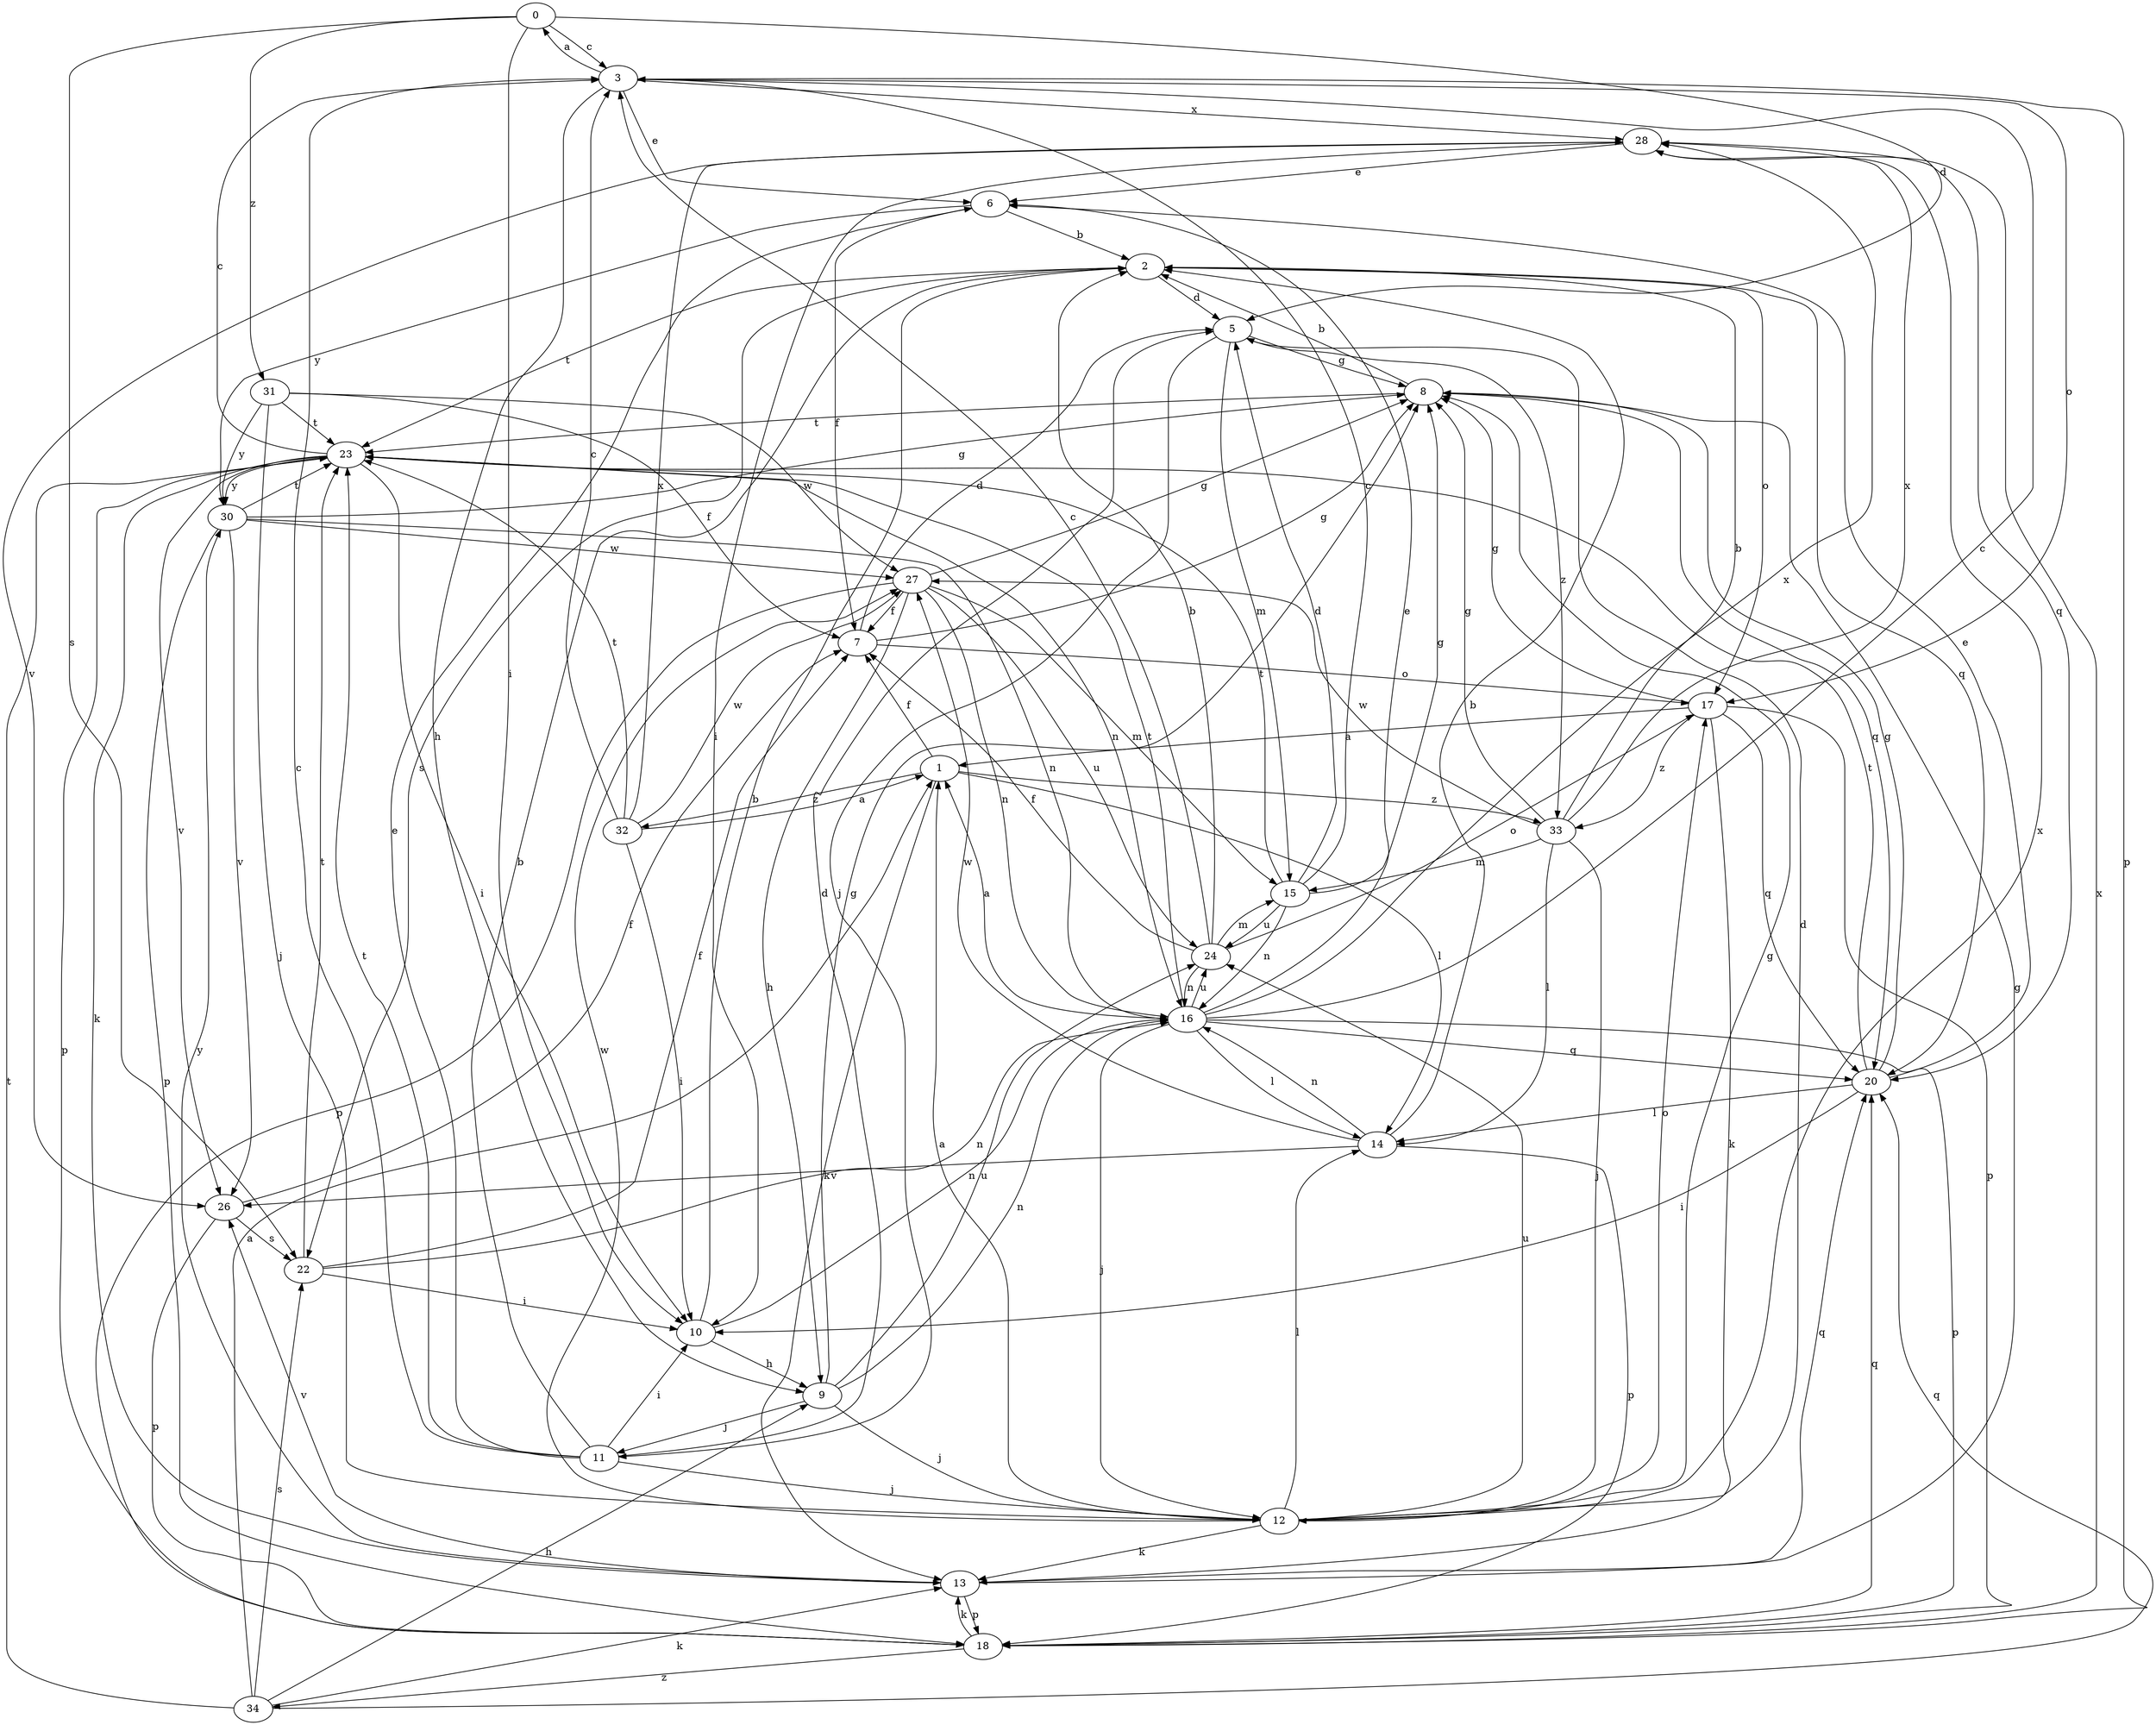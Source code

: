 strict digraph  {
0;
1;
2;
3;
5;
6;
7;
8;
9;
10;
11;
12;
13;
14;
15;
16;
17;
18;
20;
22;
23;
24;
26;
27;
28;
30;
31;
32;
33;
34;
0 -> 3  [label=c];
0 -> 5  [label=d];
0 -> 10  [label=i];
0 -> 22  [label=s];
0 -> 31  [label=z];
1 -> 7  [label=f];
1 -> 13  [label=k];
1 -> 14  [label=l];
1 -> 32  [label=z];
1 -> 33  [label=z];
2 -> 5  [label=d];
2 -> 17  [label=o];
2 -> 20  [label=q];
2 -> 22  [label=s];
2 -> 23  [label=t];
3 -> 0  [label=a];
3 -> 6  [label=e];
3 -> 9  [label=h];
3 -> 17  [label=o];
3 -> 18  [label=p];
3 -> 28  [label=x];
5 -> 8  [label=g];
5 -> 11  [label=j];
5 -> 15  [label=m];
5 -> 33  [label=z];
6 -> 2  [label=b];
6 -> 7  [label=f];
6 -> 30  [label=y];
7 -> 5  [label=d];
7 -> 8  [label=g];
7 -> 17  [label=o];
8 -> 2  [label=b];
8 -> 20  [label=q];
8 -> 23  [label=t];
9 -> 8  [label=g];
9 -> 11  [label=j];
9 -> 12  [label=j];
9 -> 16  [label=n];
9 -> 24  [label=u];
10 -> 2  [label=b];
10 -> 9  [label=h];
10 -> 16  [label=n];
11 -> 2  [label=b];
11 -> 3  [label=c];
11 -> 5  [label=d];
11 -> 6  [label=e];
11 -> 10  [label=i];
11 -> 12  [label=j];
11 -> 23  [label=t];
12 -> 1  [label=a];
12 -> 5  [label=d];
12 -> 8  [label=g];
12 -> 13  [label=k];
12 -> 14  [label=l];
12 -> 17  [label=o];
12 -> 24  [label=u];
12 -> 27  [label=w];
12 -> 28  [label=x];
13 -> 8  [label=g];
13 -> 18  [label=p];
13 -> 20  [label=q];
13 -> 26  [label=v];
13 -> 30  [label=y];
14 -> 2  [label=b];
14 -> 16  [label=n];
14 -> 18  [label=p];
14 -> 26  [label=v];
14 -> 27  [label=w];
15 -> 3  [label=c];
15 -> 5  [label=d];
15 -> 8  [label=g];
15 -> 16  [label=n];
15 -> 23  [label=t];
15 -> 24  [label=u];
16 -> 1  [label=a];
16 -> 3  [label=c];
16 -> 6  [label=e];
16 -> 12  [label=j];
16 -> 14  [label=l];
16 -> 18  [label=p];
16 -> 20  [label=q];
16 -> 23  [label=t];
16 -> 24  [label=u];
16 -> 28  [label=x];
17 -> 1  [label=a];
17 -> 8  [label=g];
17 -> 13  [label=k];
17 -> 18  [label=p];
17 -> 20  [label=q];
17 -> 33  [label=z];
18 -> 13  [label=k];
18 -> 20  [label=q];
18 -> 28  [label=x];
18 -> 34  [label=z];
20 -> 6  [label=e];
20 -> 8  [label=g];
20 -> 10  [label=i];
20 -> 14  [label=l];
20 -> 23  [label=t];
22 -> 7  [label=f];
22 -> 10  [label=i];
22 -> 16  [label=n];
22 -> 23  [label=t];
23 -> 3  [label=c];
23 -> 10  [label=i];
23 -> 13  [label=k];
23 -> 16  [label=n];
23 -> 18  [label=p];
23 -> 26  [label=v];
23 -> 30  [label=y];
24 -> 2  [label=b];
24 -> 3  [label=c];
24 -> 7  [label=f];
24 -> 15  [label=m];
24 -> 16  [label=n];
24 -> 17  [label=o];
26 -> 7  [label=f];
26 -> 18  [label=p];
26 -> 22  [label=s];
27 -> 7  [label=f];
27 -> 8  [label=g];
27 -> 9  [label=h];
27 -> 15  [label=m];
27 -> 16  [label=n];
27 -> 18  [label=p];
27 -> 24  [label=u];
28 -> 6  [label=e];
28 -> 10  [label=i];
28 -> 20  [label=q];
28 -> 26  [label=v];
30 -> 8  [label=g];
30 -> 16  [label=n];
30 -> 18  [label=p];
30 -> 23  [label=t];
30 -> 26  [label=v];
30 -> 27  [label=w];
31 -> 7  [label=f];
31 -> 12  [label=j];
31 -> 23  [label=t];
31 -> 27  [label=w];
31 -> 30  [label=y];
32 -> 1  [label=a];
32 -> 3  [label=c];
32 -> 10  [label=i];
32 -> 23  [label=t];
32 -> 27  [label=w];
32 -> 28  [label=x];
33 -> 2  [label=b];
33 -> 8  [label=g];
33 -> 12  [label=j];
33 -> 14  [label=l];
33 -> 15  [label=m];
33 -> 27  [label=w];
33 -> 28  [label=x];
34 -> 1  [label=a];
34 -> 9  [label=h];
34 -> 13  [label=k];
34 -> 20  [label=q];
34 -> 22  [label=s];
34 -> 23  [label=t];
}
